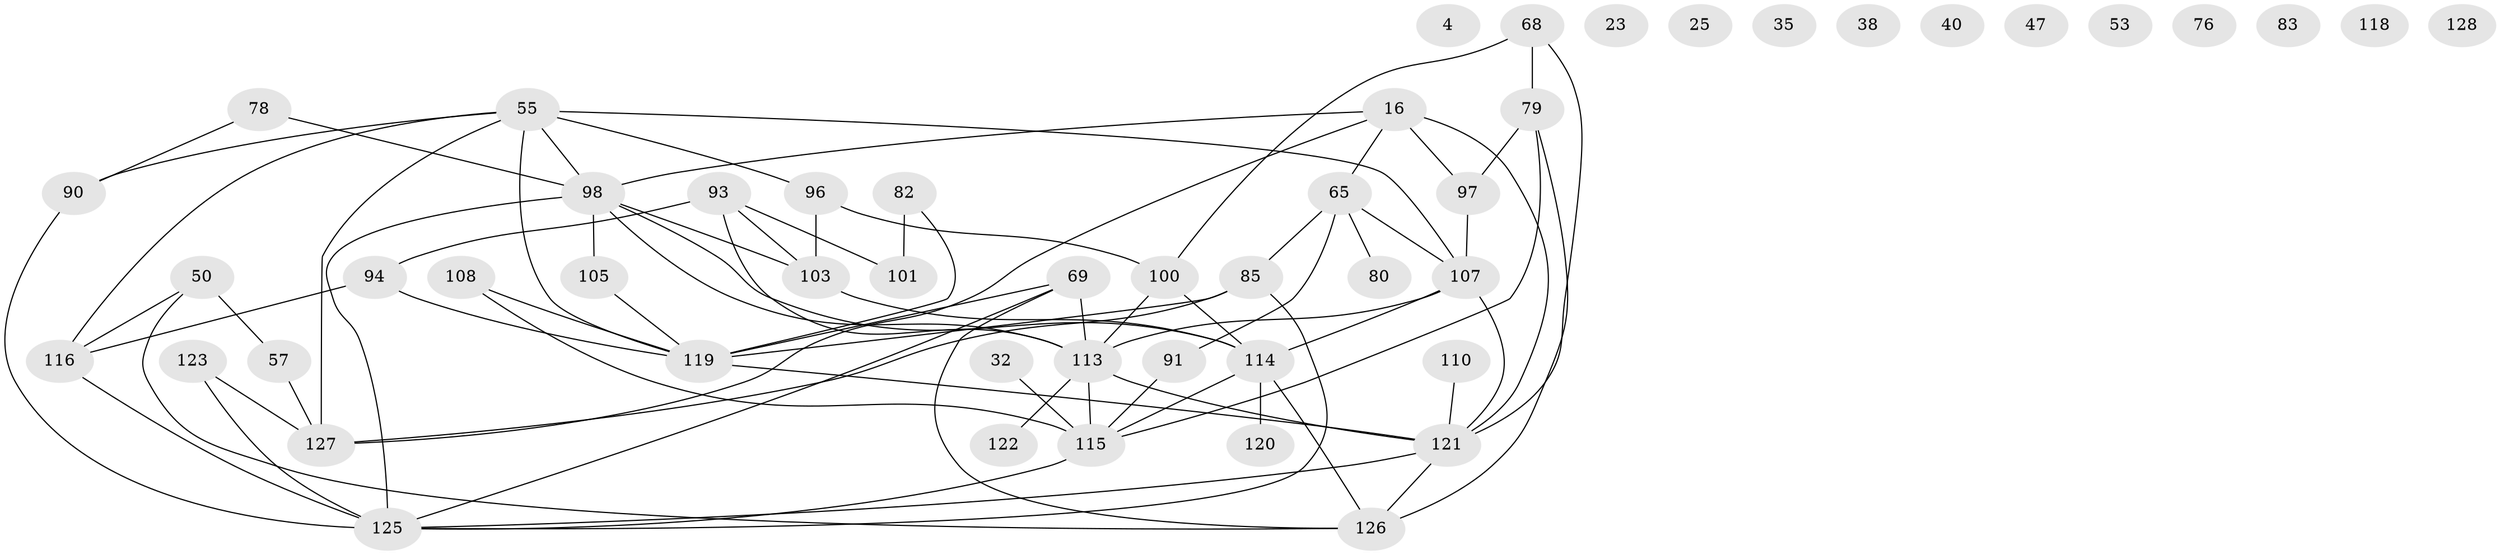 // original degree distribution, {2: 0.2265625, 4: 0.1796875, 0: 0.078125, 1: 0.1484375, 3: 0.265625, 6: 0.03125, 5: 0.0703125}
// Generated by graph-tools (version 1.1) at 2025/42/03/04/25 21:42:23]
// undirected, 51 vertices, 77 edges
graph export_dot {
graph [start="1"]
  node [color=gray90,style=filled];
  4;
  16;
  23;
  25;
  32;
  35;
  38;
  40;
  47;
  50;
  53;
  55 [super="+37"];
  57 [super="+1+24+41"];
  65 [super="+39"];
  68;
  69 [super="+17+66"];
  76;
  78;
  79 [super="+71+36"];
  80;
  82 [super="+61"];
  83 [super="+6"];
  85;
  90 [super="+64+73"];
  91;
  93 [super="+74"];
  94;
  96;
  97 [super="+14+26+49"];
  98 [super="+46+70"];
  100 [super="+86"];
  101;
  103;
  105;
  107 [super="+5+45+89"];
  108;
  110;
  113 [super="+33+8+88+106"];
  114 [super="+81+112"];
  115 [super="+43+44+72+3"];
  116 [super="+29+54+99+102"];
  118 [super="+11"];
  119 [super="+92"];
  120;
  121 [super="+12+84+109+77"];
  122;
  123;
  125 [super="+124+117"];
  126 [super="+2"];
  127 [super="+20+58"];
  128;
  16 -- 97;
  16 -- 127;
  16 -- 65;
  16 -- 98;
  16 -- 121 [weight=2];
  32 -- 115;
  50 -- 126;
  50 -- 57 [weight=2];
  50 -- 116;
  55 -- 96;
  55 -- 116;
  55 -- 119;
  55 -- 127;
  55 -- 98 [weight=2];
  55 -- 90 [weight=2];
  55 -- 107;
  57 -- 127;
  65 -- 80;
  65 -- 85;
  65 -- 91;
  65 -- 107 [weight=2];
  68 -- 121;
  68 -- 79 [weight=3];
  68 -- 100;
  69 -- 126;
  69 -- 113;
  69 -- 119;
  69 -- 125;
  78 -- 98;
  78 -- 90;
  79 -- 97;
  79 -- 126;
  79 -- 115;
  82 -- 101;
  82 -- 119;
  85 -- 119;
  85 -- 125;
  85 -- 127;
  90 -- 125 [weight=2];
  91 -- 115;
  93 -- 94 [weight=2];
  93 -- 101;
  93 -- 103 [weight=2];
  93 -- 113;
  94 -- 116;
  94 -- 119;
  96 -- 100;
  96 -- 103;
  97 -- 107;
  98 -- 103;
  98 -- 105;
  98 -- 125 [weight=2];
  98 -- 113;
  98 -- 114;
  100 -- 114 [weight=3];
  100 -- 113;
  103 -- 114;
  105 -- 119;
  107 -- 114 [weight=2];
  107 -- 121;
  107 -- 113;
  108 -- 119;
  108 -- 115;
  110 -- 121;
  113 -- 122;
  113 -- 115 [weight=2];
  113 -- 121;
  114 -- 115;
  114 -- 126;
  114 -- 120;
  115 -- 125;
  116 -- 125;
  119 -- 121;
  121 -- 125 [weight=2];
  121 -- 126;
  123 -- 127;
  123 -- 125;
}
